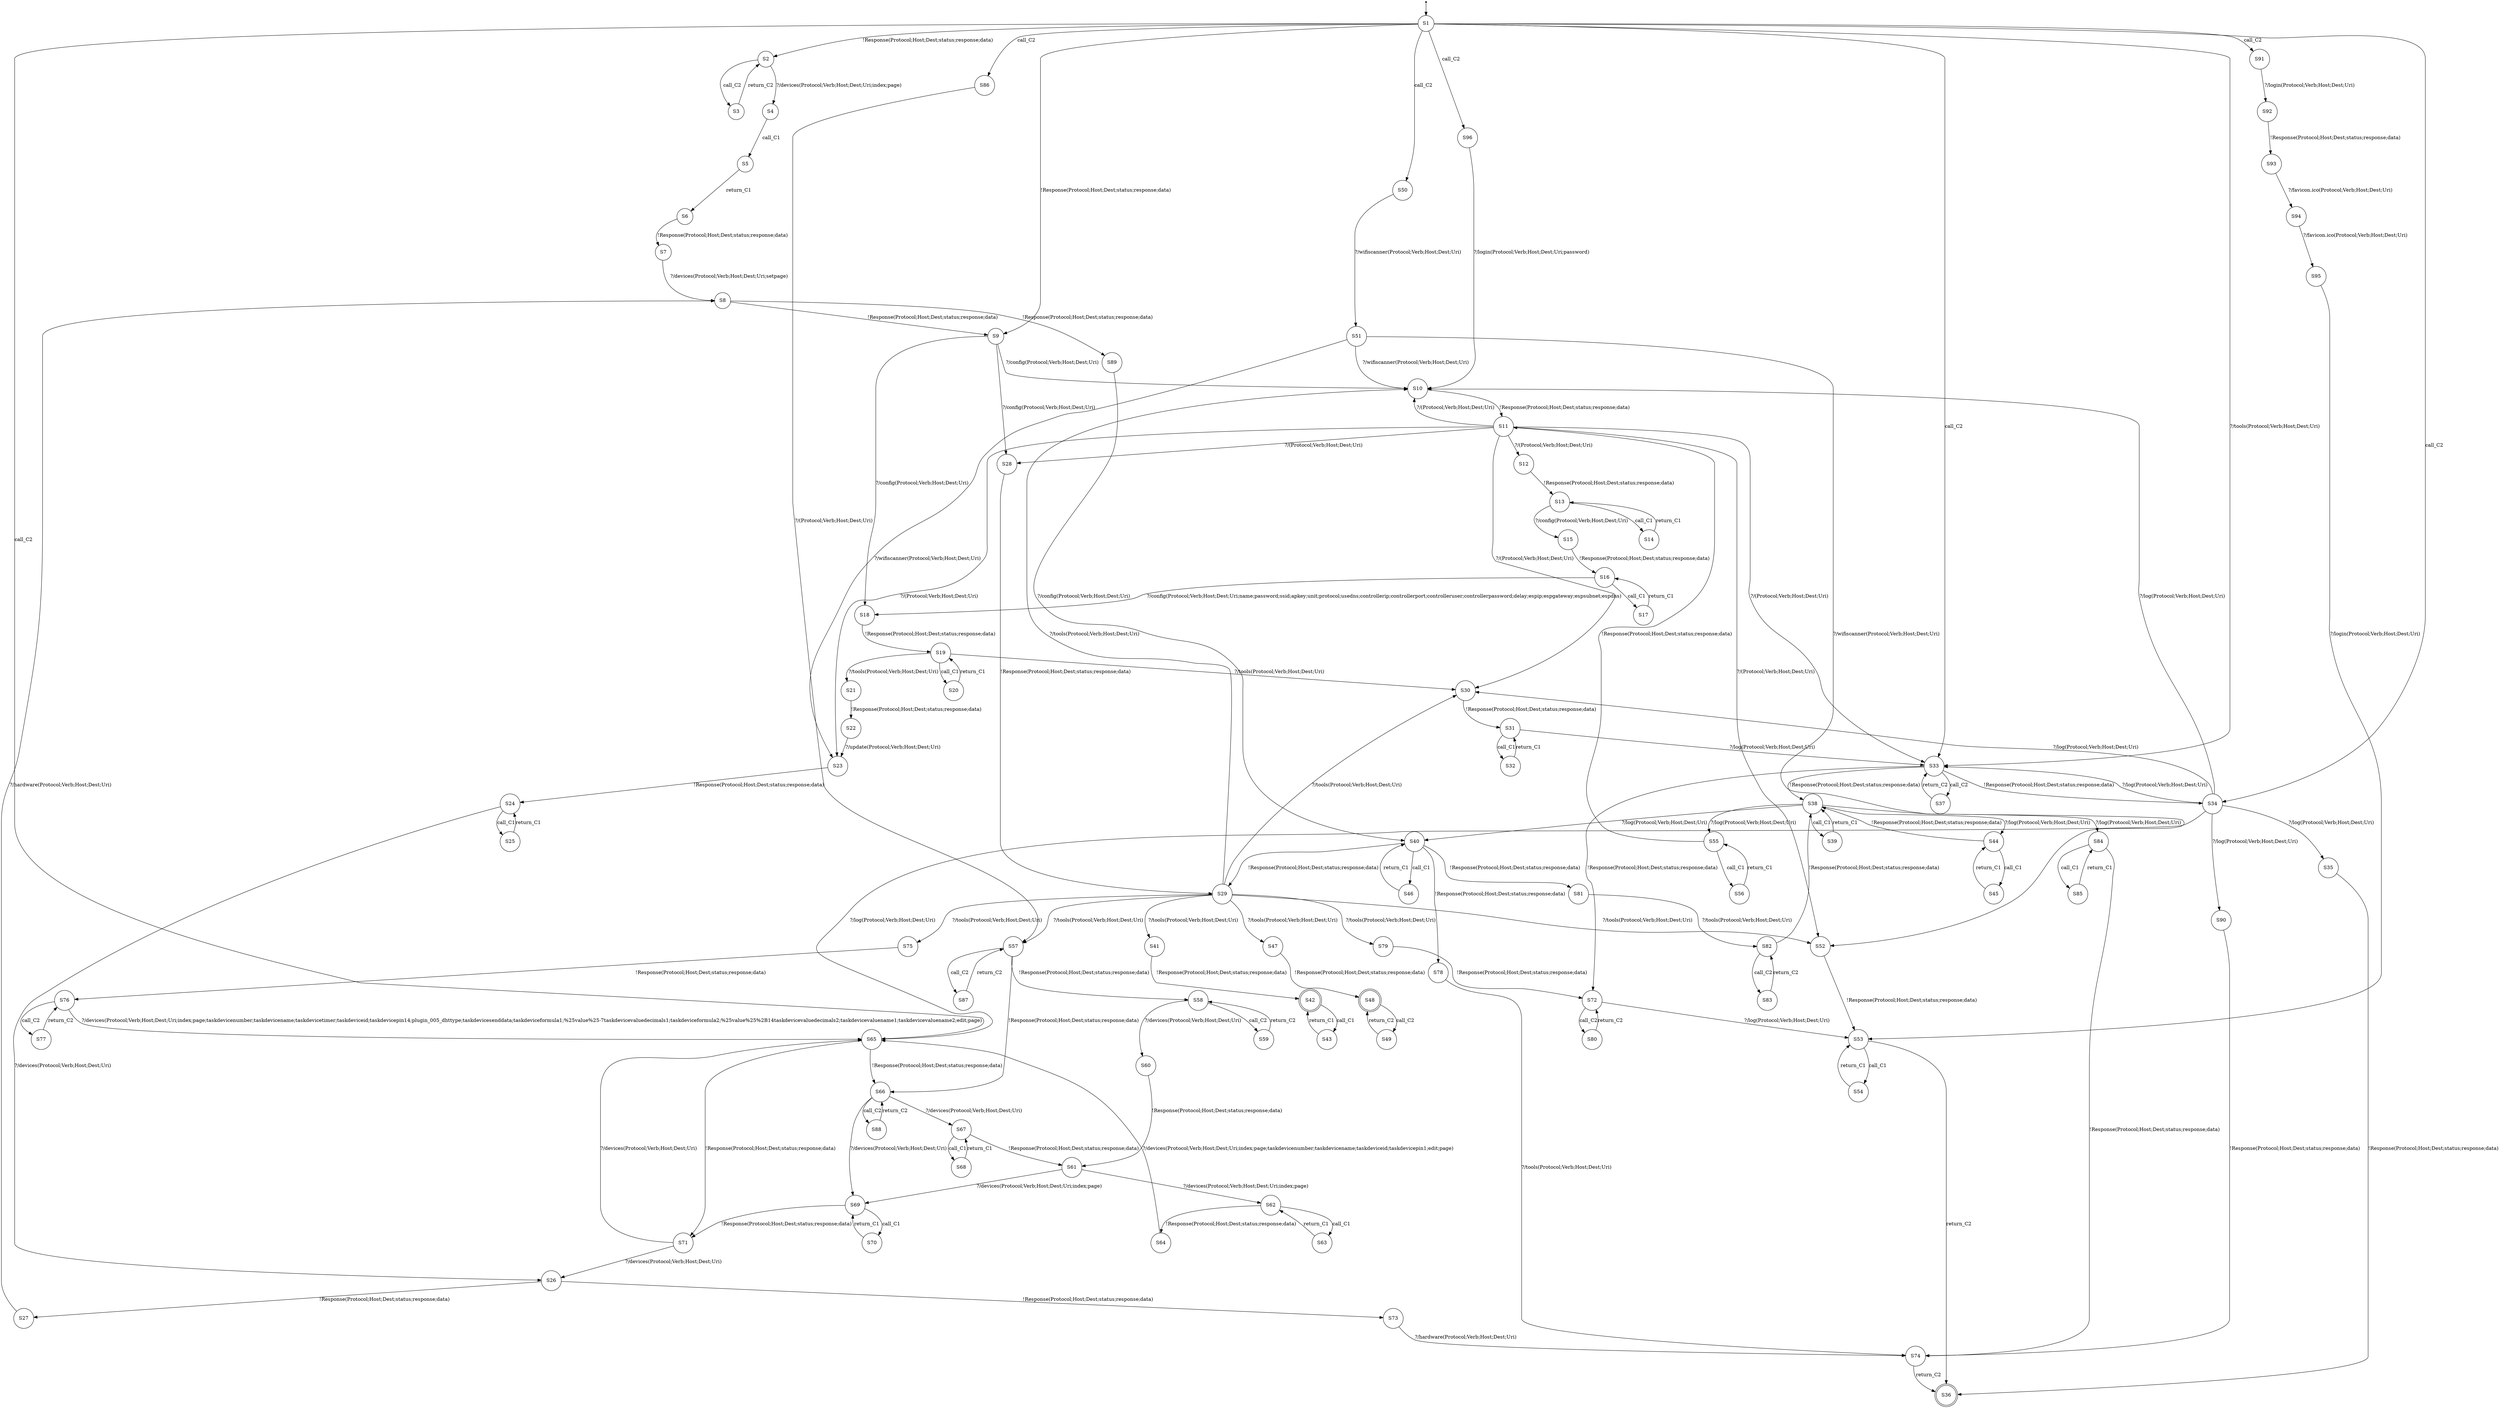 digraph LTS {
S00[shape=point]
S1[label=S1,shape=circle];
S2[label=S2,shape=circle];
S3[label=S3,shape=circle];
S4[label=S4,shape=circle];
S5[label=S5,shape=circle];
S6[label=S6,shape=circle];
S7[label=S7,shape=circle];
S8[label=S8,shape=circle];
S9[label=S9,shape=circle];
S10[label=S10,shape=circle];
S11[label=S11,shape=circle];
S12[label=S12,shape=circle];
S13[label=S13,shape=circle];
S14[label=S14,shape=circle];
S15[label=S15,shape=circle];
S16[label=S16,shape=circle];
S17[label=S17,shape=circle];
S18[label=S18,shape=circle];
S19[label=S19,shape=circle];
S20[label=S20,shape=circle];
S21[label=S21,shape=circle];
S22[label=S22,shape=circle];
S23[label=S23,shape=circle];
S24[label=S24,shape=circle];
S25[label=S25,shape=circle];
S26[label=S26,shape=circle];
S27[label=S27,shape=circle];
S28[label=S28,shape=circle];
S29[label=S29,shape=circle];
S30[label=S30,shape=circle];
S31[label=S31,shape=circle];
S32[label=S32,shape=circle];
S33[label=S33,shape=circle];
S34[label=S34,shape=circle];
S35[label=S35,shape=circle];
S36[label=S36,shape=doublecircle];
S37[label=S37,shape=circle];
S38[label=S38,shape=circle];
S39[label=S39,shape=circle];
S40[label=S40,shape=circle];
S41[label=S41,shape=circle];
S42[label=S42,shape=doublecircle];
S43[label=S43,shape=circle];
S44[label=S44,shape=circle];
S45[label=S45,shape=circle];
S46[label=S46,shape=circle];
S47[label=S47,shape=circle];
S48[label=S48,shape=doublecircle];
S49[label=S49,shape=circle];
S50[label=S50,shape=circle];
S51[label=S51,shape=circle];
S52[label=S52,shape=circle];
S53[label=S53,shape=circle];
S54[label=S54,shape=circle];
S55[label=S55,shape=circle];
S56[label=S56,shape=circle];
S57[label=S57,shape=circle];
S58[label=S58,shape=circle];
S59[label=S59,shape=circle];
S60[label=S60,shape=circle];
S61[label=S61,shape=circle];
S62[label=S62,shape=circle];
S63[label=S63,shape=circle];
S64[label=S64,shape=circle];
S65[label=S65,shape=circle];
S66[label=S66,shape=circle];
S67[label=S67,shape=circle];
S68[label=S68,shape=circle];
S69[label=S69,shape=circle];
S70[label=S70,shape=circle];
S71[label=S71,shape=circle];
S72[label=S72,shape=circle];
S73[label=S73,shape=circle];
S74[label=S74,shape=circle];
S75[label=S75,shape=circle];
S76[label=S76,shape=circle];
S77[label=S77,shape=circle];
S78[label=S78,shape=circle];
S79[label=S79,shape=circle];
S80[label=S80,shape=circle];
S81[label=S81,shape=circle];
S82[label=S82,shape=circle];
S83[label=S83,shape=circle];
S84[label=S84,shape=circle];
S85[label=S85,shape=circle];
S86[label=S86,shape=circle];
S87[label=S87,shape=circle];
S88[label=S88,shape=circle];
S89[label=S89,shape=circle];
S90[label=S90,shape=circle];
S91[label=S91,shape=circle];
S92[label=S92,shape=circle];
S93[label=S93,shape=circle];
S94[label=S94,shape=circle];
S95[label=S95,shape=circle];
S96[label=S96,shape=circle];
S00 -> S1
S1 -> S2[label ="!Response(Protocol;Host;Dest;status;response;data)"];
S1 -> S9[label ="!Response(Protocol;Host;Dest;status;response;data)"];
S1 -> S33[label ="?/tools(Protocol;Verb;Host;Dest;Uri)"];
S1 -> S33[label ="call_C2"];
S1 -> S34[label ="call_C2"];
S1 -> S50[label ="call_C2"];
S1 -> S65[label ="call_C2"];
S1 -> S86[label ="call_C2"];
S1 -> S91[label ="call_C2"];
S1 -> S96[label ="call_C2"];
S2 -> S3[label ="call_C2"];
S2 -> S4[label ="?/devices(Protocol;Verb;Host;Dest;Uri;index;page)"];
S3 -> S2[label ="return_C2"];
S4 -> S5[label ="call_C1"];
S5 -> S6[label ="return_C1"];
S6 -> S7[label ="!Response(Protocol;Host;Dest;status;response;data)"];
S7 -> S8[label ="?/devices(Protocol;Verb;Host;Dest;Uri;setpage)"];
S8 -> S9[label ="!Response(Protocol;Host;Dest;status;response;data)"];
S8 -> S89[label ="!Response(Protocol;Host;Dest;status;response;data)"];
S9 -> S10[label ="?/config(Protocol;Verb;Host;Dest;Uri)"];
S9 -> S18[label ="?/config(Protocol;Verb;Host;Dest;Uri)"];
S9 -> S28[label ="?/config(Protocol;Verb;Host;Dest;Uri)"];
S10 -> S11[label ="!Response(Protocol;Host;Dest;status;response;data)"];
S11 -> S10[label ="?/(Protocol;Verb;Host;Dest;Uri)"];
S11 -> S12[label ="?/(Protocol;Verb;Host;Dest;Uri)"];
S11 -> S23[label ="?/(Protocol;Verb;Host;Dest;Uri)"];
S11 -> S28[label ="?/(Protocol;Verb;Host;Dest;Uri)"];
S11 -> S30[label ="?/(Protocol;Verb;Host;Dest;Uri)"];
S11 -> S33[label ="?/(Protocol;Verb;Host;Dest;Uri)"];
S11 -> S52[label ="?/(Protocol;Verb;Host;Dest;Uri)"];
S12 -> S13[label ="!Response(Protocol;Host;Dest;status;response;data)"];
S13 -> S14[label ="call_C1"];
S13 -> S15[label ="?/config(Protocol;Verb;Host;Dest;Uri)"];
S14 -> S13[label ="return_C1"];
S15 -> S16[label ="!Response(Protocol;Host;Dest;status;response;data)"];
S16 -> S17[label ="call_C1"];
S16 -> S18[label ="?/config(Protocol;Verb;Host;Dest;Uri;name;password;ssid;apkey;unit;protocol;usedns;controllerip;controllerport;controlleruser;controllerpassword;delay;espip;espgateway;espsubnet;espdns)"];
S17 -> S16[label ="return_C1"];
S18 -> S19[label ="!Response(Protocol;Host;Dest;status;response;data)"];
S19 -> S20[label ="call_C1"];
S19 -> S21[label ="?/tools(Protocol;Verb;Host;Dest;Uri)"];
S19 -> S30[label ="?/tools(Protocol;Verb;Host;Dest;Uri)"];
S20 -> S19[label ="return_C1"];
S21 -> S22[label ="!Response(Protocol;Host;Dest;status;response;data)"];
S22 -> S23[label ="?/update(Protocol;Verb;Host;Dest;Uri)"];
S23 -> S24[label ="!Response(Protocol;Host;Dest;status;response;data)"];
S24 -> S25[label ="call_C1"];
S24 -> S26[label ="?/devices(Protocol;Verb;Host;Dest;Uri)"];
S25 -> S24[label ="return_C1"];
S26 -> S27[label ="!Response(Protocol;Host;Dest;status;response;data)"];
S26 -> S73[label ="!Response(Protocol;Host;Dest;status;response;data)"];
S27 -> S8[label ="?/hardware(Protocol;Verb;Host;Dest;Uri)"];
S28 -> S29[label ="!Response(Protocol;Host;Dest;status;response;data)"];
S29 -> S10[label ="?/tools(Protocol;Verb;Host;Dest;Uri)"];
S29 -> S30[label ="?/tools(Protocol;Verb;Host;Dest;Uri)"];
S29 -> S41[label ="?/tools(Protocol;Verb;Host;Dest;Uri)"];
S29 -> S47[label ="?/tools(Protocol;Verb;Host;Dest;Uri)"];
S29 -> S52[label ="?/tools(Protocol;Verb;Host;Dest;Uri)"];
S29 -> S57[label ="?/tools(Protocol;Verb;Host;Dest;Uri)"];
S29 -> S75[label ="?/tools(Protocol;Verb;Host;Dest;Uri)"];
S29 -> S79[label ="?/tools(Protocol;Verb;Host;Dest;Uri)"];
S30 -> S31[label ="!Response(Protocol;Host;Dest;status;response;data)"];
S31 -> S32[label ="call_C1"];
S31 -> S33[label ="?/log(Protocol;Verb;Host;Dest;Uri)"];
S32 -> S31[label ="return_C1"];
S33 -> S34[label ="!Response(Protocol;Host;Dest;status;response;data)"];
S33 -> S37[label ="call_C2"];
S33 -> S38[label ="!Response(Protocol;Host;Dest;status;response;data)"];
S33 -> S72[label ="!Response(Protocol;Host;Dest;status;response;data)"];
S34 -> S10[label ="?/log(Protocol;Verb;Host;Dest;Uri)"];
S34 -> S30[label ="?/log(Protocol;Verb;Host;Dest;Uri)"];
S34 -> S33[label ="?/log(Protocol;Verb;Host;Dest;Uri)"];
S34 -> S35[label ="?/log(Protocol;Verb;Host;Dest;Uri)"];
S34 -> S65[label ="?/log(Protocol;Verb;Host;Dest;Uri)"];
S34 -> S90[label ="?/log(Protocol;Verb;Host;Dest;Uri)"];
S35 -> S36[label ="!Response(Protocol;Host;Dest;status;response;data)"];
S37 -> S33[label ="return_C2"];
S38 -> S39[label ="call_C1"];
S38 -> S40[label ="?/log(Protocol;Verb;Host;Dest;Uri)"];
S38 -> S44[label ="?/log(Protocol;Verb;Host;Dest;Uri)"];
S38 -> S55[label ="?/log(Protocol;Verb;Host;Dest;Uri)"];
S38 -> S84[label ="?/log(Protocol;Verb;Host;Dest;Uri)"];
S39 -> S38[label ="return_C1"];
S40 -> S29[label ="!Response(Protocol;Host;Dest;status;response;data)"];
S40 -> S46[label ="call_C1"];
S40 -> S78[label ="!Response(Protocol;Host;Dest;status;response;data)"];
S40 -> S81[label ="!Response(Protocol;Host;Dest;status;response;data)"];
S41 -> S42[label ="!Response(Protocol;Host;Dest;status;response;data)"];
S42 -> S43[label ="call_C1"];
S43 -> S42[label ="return_C1"];
S44 -> S38[label ="!Response(Protocol;Host;Dest;status;response;data)"];
S44 -> S45[label ="call_C1"];
S45 -> S44[label ="return_C1"];
S46 -> S40[label ="return_C1"];
S47 -> S48[label ="!Response(Protocol;Host;Dest;status;response;data)"];
S48 -> S49[label ="call_C2"];
S49 -> S48[label ="return_C2"];
S50 -> S51[label ="?/wifiscanner(Protocol;Verb;Host;Dest;Uri)"];
S51 -> S10[label ="?/wifiscanner(Protocol;Verb;Host;Dest;Uri)"];
S51 -> S23[label ="?/wifiscanner(Protocol;Verb;Host;Dest;Uri)"];
S51 -> S52[label ="?/wifiscanner(Protocol;Verb;Host;Dest;Uri)"];
S52 -> S53[label ="!Response(Protocol;Host;Dest;status;response;data)"];
S53 -> S36[label ="return_C2"];
S53 -> S54[label ="call_C1"];
S54 -> S53[label ="return_C1"];
S55 -> S11[label ="!Response(Protocol;Host;Dest;status;response;data)"];
S55 -> S56[label ="call_C1"];
S56 -> S55[label ="return_C1"];
S57 -> S58[label ="!Response(Protocol;Host;Dest;status;response;data)"];
S57 -> S66[label ="!Response(Protocol;Host;Dest;status;response;data)"];
S57 -> S87[label ="call_C2"];
S58 -> S59[label ="call_C2"];
S58 -> S60[label ="?/devices(Protocol;Verb;Host;Dest;Uri)"];
S59 -> S58[label ="return_C2"];
S60 -> S61[label ="!Response(Protocol;Host;Dest;status;response;data)"];
S61 -> S62[label ="?/devices(Protocol;Verb;Host;Dest;Uri;index;page)"];
S61 -> S69[label ="?/devices(Protocol;Verb;Host;Dest;Uri;index;page)"];
S62 -> S63[label ="call_C1"];
S62 -> S64[label ="!Response(Protocol;Host;Dest;status;response;data)"];
S63 -> S62[label ="return_C1"];
S64 -> S65[label ="?/devices(Protocol;Verb;Host;Dest;Uri;index;page;taskdevicenumber;taskdevicename;taskdeviceid;taskdevicepin1;edit;page)"];
S65 -> S66[label ="!Response(Protocol;Host;Dest;status;response;data)"];
S65 -> S71[label ="!Response(Protocol;Host;Dest;status;response;data)"];
S66 -> S67[label ="?/devices(Protocol;Verb;Host;Dest;Uri)"];
S66 -> S69[label ="?/devices(Protocol;Verb;Host;Dest;Uri)"];
S66 -> S88[label ="call_C2"];
S67 -> S61[label ="!Response(Protocol;Host;Dest;status;response;data)"];
S67 -> S68[label ="call_C1"];
S68 -> S67[label ="return_C1"];
S69 -> S70[label ="call_C1"];
S69 -> S71[label ="!Response(Protocol;Host;Dest;status;response;data)"];
S70 -> S69[label ="return_C1"];
S71 -> S26[label ="?/devices(Protocol;Verb;Host;Dest;Uri)"];
S71 -> S65[label ="?/devices(Protocol;Verb;Host;Dest;Uri)"];
S72 -> S53[label ="?/log(Protocol;Verb;Host;Dest;Uri)"];
S72 -> S80[label ="call_C2"];
S73 -> S74[label ="?/hardware(Protocol;Verb;Host;Dest;Uri)"];
S74 -> S36[label ="return_C2"];
S75 -> S76[label ="!Response(Protocol;Host;Dest;status;response;data)"];
S76 -> S65[label ="?/devices(Protocol;Verb;Host;Dest;Uri;index;page;taskdevicenumber;taskdevicename;taskdevicetimer;taskdeviceid;taskdevicepin14;plugin_005_dhttype;taskdevicesenddata;taskdeviceformula1;%25value%25-7taskdevicevaluedecimals1;taskdeviceformula2;%25value%25%2B14taskdevicevaluedecimals2;taskdevicevaluename1;taskdevicevaluename2;edit;page)"];
S76 -> S77[label ="call_C2"];
S77 -> S76[label ="return_C2"];
S78 -> S74[label ="?/tools(Protocol;Verb;Host;Dest;Uri)"];
S79 -> S72[label ="!Response(Protocol;Host;Dest;status;response;data)"];
S80 -> S72[label ="return_C2"];
S81 -> S82[label ="?/tools(Protocol;Verb;Host;Dest;Uri)"];
S82 -> S38[label ="!Response(Protocol;Host;Dest;status;response;data)"];
S82 -> S83[label ="call_C2"];
S83 -> S82[label ="return_C2"];
S84 -> S74[label ="!Response(Protocol;Host;Dest;status;response;data)"];
S84 -> S85[label ="call_C1"];
S85 -> S84[label ="return_C1"];
S86 -> S57[label ="?/(Protocol;Verb;Host;Dest;Uri)"];
S87 -> S57[label ="return_C2"];
S88 -> S66[label ="return_C2"];
S89 -> S40[label ="?/config(Protocol;Verb;Host;Dest;Uri)"];
S90 -> S74[label ="!Response(Protocol;Host;Dest;status;response;data)"];
S91 -> S92[label ="?/login(Protocol;Verb;Host;Dest;Uri)"];
S92 -> S93[label ="!Response(Protocol;Host;Dest;status;response;data)"];
S93 -> S94[label ="?/favicon.ico(Protocol;Verb;Host;Dest;Uri)"];
S94 -> S95[label ="?/favicon.ico(Protocol;Verb;Host;Dest;Uri)"];
S95 -> S53[label ="?/login(Protocol;Verb;Host;Dest;Uri)"];
S96 -> S10[label ="?/login(Protocol;Verb;Host;Dest;Uri;password)"];
}
